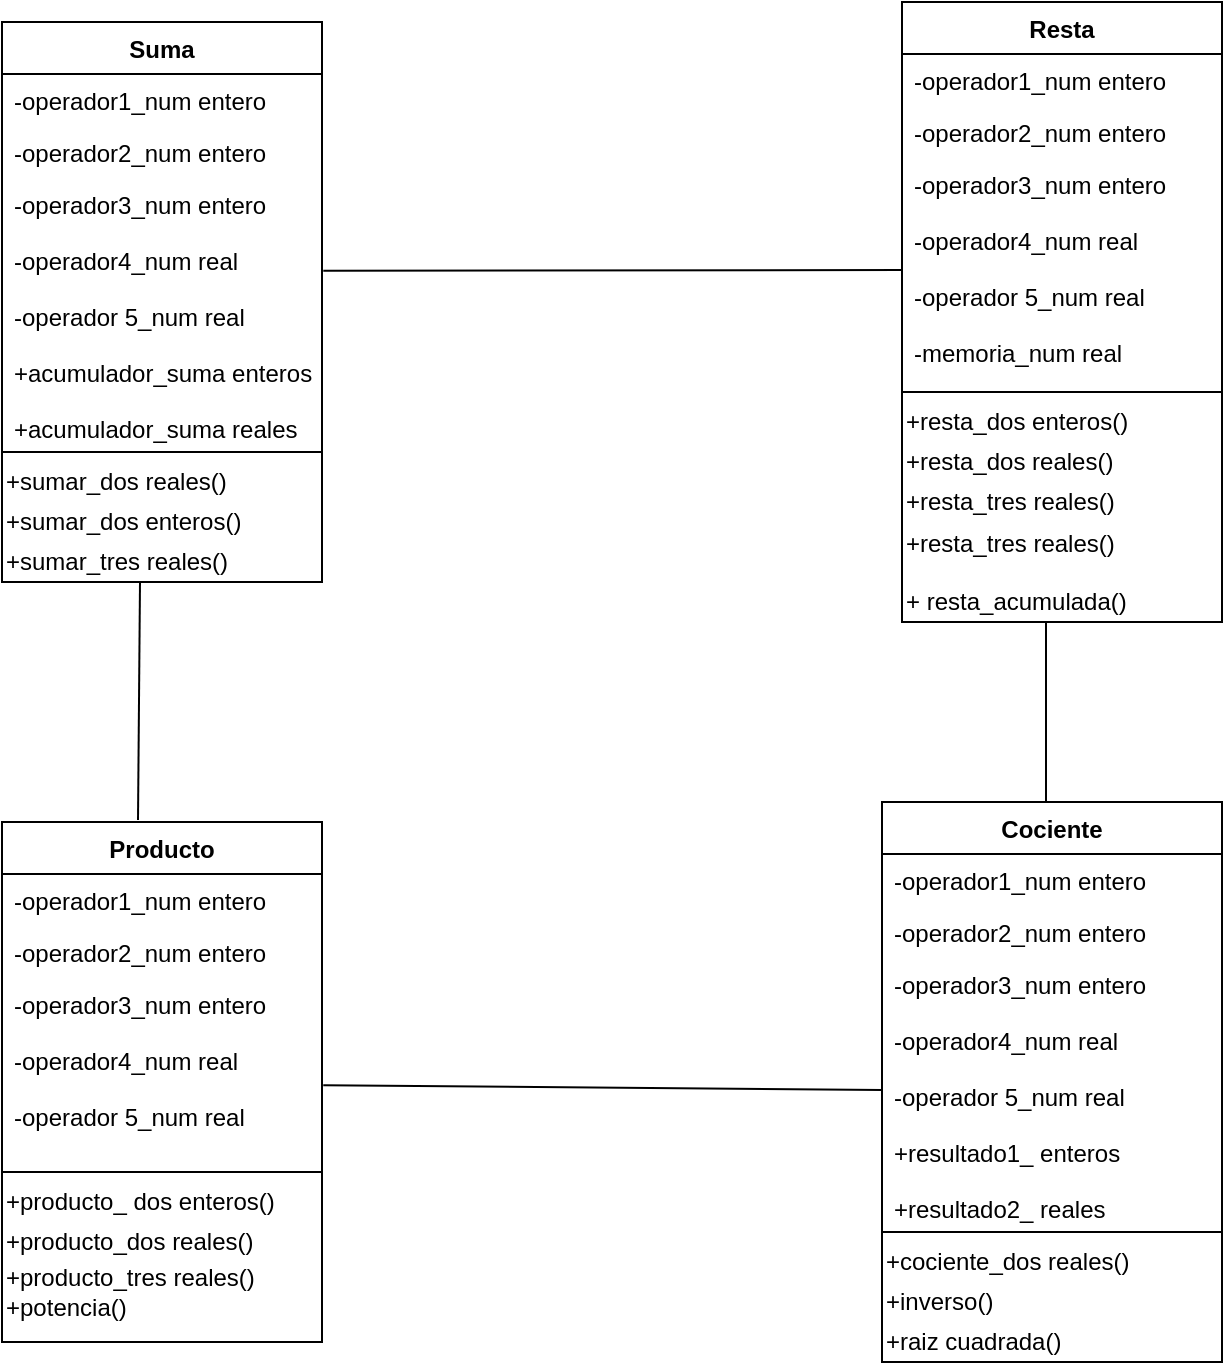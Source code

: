 <mxfile version="14.4.3" type="device"><diagram id="C5RBs43oDa-KdzZeNtuy" name="Page-1"><mxGraphModel dx="768" dy="482" grid="1" gridSize="10" guides="1" tooltips="1" connect="1" arrows="1" fold="1" page="1" pageScale="1" pageWidth="827" pageHeight="1169" math="0" shadow="0"><root><mxCell id="WIyWlLk6GJQsqaUBKTNV-0"/><mxCell id="WIyWlLk6GJQsqaUBKTNV-1" parent="WIyWlLk6GJQsqaUBKTNV-0"/><mxCell id="zkfFHV4jXpPFQw0GAbJ--0" value="Suma" style="swimlane;fontStyle=1;align=center;verticalAlign=top;childLayout=stackLayout;horizontal=1;startSize=26;horizontalStack=0;resizeParent=1;resizeLast=0;collapsible=1;marginBottom=0;rounded=0;shadow=0;strokeWidth=1;" parent="WIyWlLk6GJQsqaUBKTNV-1" vertex="1"><mxGeometry x="60" y="80" width="160" height="280" as="geometry"><mxRectangle x="230" y="140" width="160" height="26" as="alternateBounds"/></mxGeometry></mxCell><mxCell id="zkfFHV4jXpPFQw0GAbJ--1" value="-operador1_num entero" style="text;align=left;verticalAlign=top;spacingLeft=4;spacingRight=4;overflow=hidden;rotatable=0;points=[[0,0.5],[1,0.5]];portConstraint=eastwest;" parent="zkfFHV4jXpPFQw0GAbJ--0" vertex="1"><mxGeometry y="26" width="160" height="26" as="geometry"/></mxCell><mxCell id="zkfFHV4jXpPFQw0GAbJ--2" value="-operador2_num entero" style="text;align=left;verticalAlign=top;spacingLeft=4;spacingRight=4;overflow=hidden;rotatable=0;points=[[0,0.5],[1,0.5]];portConstraint=eastwest;rounded=0;shadow=0;html=0;" parent="zkfFHV4jXpPFQw0GAbJ--0" vertex="1"><mxGeometry y="52" width="160" height="26" as="geometry"/></mxCell><mxCell id="zkfFHV4jXpPFQw0GAbJ--3" value="-operador3_num entero&#10;&#10;-operador4_num real&#10;&#10;-operador 5_num real&#10;&#10;+acumulador_suma enteros&#10;&#10;+acumulador_suma reales" style="text;align=left;verticalAlign=top;spacingLeft=4;spacingRight=4;overflow=hidden;rotatable=0;points=[[0,0.5],[1,0.5]];portConstraint=eastwest;rounded=0;shadow=0;html=0;" parent="zkfFHV4jXpPFQw0GAbJ--0" vertex="1"><mxGeometry y="78" width="160" height="132" as="geometry"/></mxCell><mxCell id="zkfFHV4jXpPFQw0GAbJ--4" value="" style="line;html=1;strokeWidth=1;align=left;verticalAlign=middle;spacingTop=-1;spacingLeft=3;spacingRight=3;rotatable=0;labelPosition=right;points=[];portConstraint=eastwest;" parent="zkfFHV4jXpPFQw0GAbJ--0" vertex="1"><mxGeometry y="210" width="160" height="10" as="geometry"/></mxCell><mxCell id="bJY7AeZOP3lqG92QELOL-4" value="+sumar_dos reales()" style="text;html=1;align=left;verticalAlign=middle;resizable=0;points=[];autosize=1;fontColor=#000000;" vertex="1" parent="zkfFHV4jXpPFQw0GAbJ--0"><mxGeometry y="220" width="160" height="20" as="geometry"/></mxCell><mxCell id="bJY7AeZOP3lqG92QELOL-0" value="+sumar_dos enteros()" style="text;html=1;align=left;verticalAlign=middle;resizable=0;points=[];autosize=1;fontColor=#000000;" vertex="1" parent="zkfFHV4jXpPFQw0GAbJ--0"><mxGeometry y="240" width="160" height="20" as="geometry"/></mxCell><mxCell id="bJY7AeZOP3lqG92QELOL-5" value="+sumar_tres reales()" style="text;html=1;align=left;verticalAlign=middle;resizable=0;points=[];autosize=1;fontColor=#000000;" vertex="1" parent="zkfFHV4jXpPFQw0GAbJ--0"><mxGeometry y="260" width="160" height="20" as="geometry"/></mxCell><mxCell id="bJY7AeZOP3lqG92QELOL-7" value="Resta&#10;" style="swimlane;fontStyle=1;align=center;verticalAlign=top;childLayout=stackLayout;horizontal=1;startSize=26;horizontalStack=0;resizeParent=1;resizeLast=0;collapsible=1;marginBottom=0;rounded=0;shadow=0;strokeWidth=1;" vertex="1" parent="WIyWlLk6GJQsqaUBKTNV-1"><mxGeometry x="510" y="70" width="160" height="310" as="geometry"><mxRectangle x="230" y="140" width="160" height="26" as="alternateBounds"/></mxGeometry></mxCell><mxCell id="bJY7AeZOP3lqG92QELOL-8" value="-operador1_num entero" style="text;align=left;verticalAlign=top;spacingLeft=4;spacingRight=4;overflow=hidden;rotatable=0;points=[[0,0.5],[1,0.5]];portConstraint=eastwest;" vertex="1" parent="bJY7AeZOP3lqG92QELOL-7"><mxGeometry y="26" width="160" height="26" as="geometry"/></mxCell><mxCell id="bJY7AeZOP3lqG92QELOL-9" value="-operador2_num entero" style="text;align=left;verticalAlign=top;spacingLeft=4;spacingRight=4;overflow=hidden;rotatable=0;points=[[0,0.5],[1,0.5]];portConstraint=eastwest;rounded=0;shadow=0;html=0;" vertex="1" parent="bJY7AeZOP3lqG92QELOL-7"><mxGeometry y="52" width="160" height="26" as="geometry"/></mxCell><mxCell id="bJY7AeZOP3lqG92QELOL-10" value="-operador3_num entero&#10;&#10;-operador4_num real&#10;&#10;-operador 5_num real&#10;&#10;-memoria_num real&#10;&#10;" style="text;align=left;verticalAlign=top;spacingLeft=4;spacingRight=4;overflow=hidden;rotatable=0;points=[[0,0.5],[1,0.5]];portConstraint=eastwest;rounded=0;shadow=0;html=0;" vertex="1" parent="bJY7AeZOP3lqG92QELOL-7"><mxGeometry y="78" width="160" height="112" as="geometry"/></mxCell><mxCell id="bJY7AeZOP3lqG92QELOL-11" value="" style="line;html=1;strokeWidth=1;align=left;verticalAlign=middle;spacingTop=-1;spacingLeft=3;spacingRight=3;rotatable=0;labelPosition=right;points=[];portConstraint=eastwest;" vertex="1" parent="bJY7AeZOP3lqG92QELOL-7"><mxGeometry y="190" width="160" height="10" as="geometry"/></mxCell><mxCell id="bJY7AeZOP3lqG92QELOL-12" value="+resta_dos enteros()" style="text;html=1;align=left;verticalAlign=middle;resizable=0;points=[];autosize=1;fontColor=#000000;" vertex="1" parent="bJY7AeZOP3lqG92QELOL-7"><mxGeometry y="200" width="160" height="20" as="geometry"/></mxCell><mxCell id="bJY7AeZOP3lqG92QELOL-13" value="+resta_dos reales()" style="text;html=1;align=left;verticalAlign=middle;resizable=0;points=[];autosize=1;fontColor=#000000;" vertex="1" parent="bJY7AeZOP3lqG92QELOL-7"><mxGeometry y="220" width="160" height="20" as="geometry"/></mxCell><mxCell id="bJY7AeZOP3lqG92QELOL-14" value="+resta_tres reales()" style="text;html=1;align=left;verticalAlign=middle;resizable=0;points=[];autosize=1;fontColor=#000000;" vertex="1" parent="bJY7AeZOP3lqG92QELOL-7"><mxGeometry y="240" width="160" height="20" as="geometry"/></mxCell><mxCell id="bJY7AeZOP3lqG92QELOL-15" value="+resta_tres reales()&lt;br&gt;&lt;br&gt;+ resta_acumulada()" style="text;html=1;align=left;verticalAlign=middle;resizable=0;points=[];autosize=1;fontColor=#000000;" vertex="1" parent="bJY7AeZOP3lqG92QELOL-7"><mxGeometry y="260" width="160" height="50" as="geometry"/></mxCell><mxCell id="bJY7AeZOP3lqG92QELOL-26" value="Producto" style="swimlane;fontStyle=1;align=center;verticalAlign=top;childLayout=stackLayout;horizontal=1;startSize=26;horizontalStack=0;resizeParent=1;resizeLast=0;collapsible=1;marginBottom=0;rounded=0;shadow=0;strokeWidth=1;" vertex="1" parent="WIyWlLk6GJQsqaUBKTNV-1"><mxGeometry x="60" y="480" width="160" height="260" as="geometry"><mxRectangle x="230" y="140" width="160" height="26" as="alternateBounds"/></mxGeometry></mxCell><mxCell id="bJY7AeZOP3lqG92QELOL-27" value="-operador1_num entero" style="text;align=left;verticalAlign=top;spacingLeft=4;spacingRight=4;overflow=hidden;rotatable=0;points=[[0,0.5],[1,0.5]];portConstraint=eastwest;" vertex="1" parent="bJY7AeZOP3lqG92QELOL-26"><mxGeometry y="26" width="160" height="26" as="geometry"/></mxCell><mxCell id="bJY7AeZOP3lqG92QELOL-28" value="-operador2_num entero" style="text;align=left;verticalAlign=top;spacingLeft=4;spacingRight=4;overflow=hidden;rotatable=0;points=[[0,0.5],[1,0.5]];portConstraint=eastwest;rounded=0;shadow=0;html=0;" vertex="1" parent="bJY7AeZOP3lqG92QELOL-26"><mxGeometry y="52" width="160" height="26" as="geometry"/></mxCell><mxCell id="bJY7AeZOP3lqG92QELOL-29" value="-operador3_num entero&#10;&#10;-operador4_num real&#10;&#10;-operador 5_num real&#10;&#10;&#10;&#10;" style="text;align=left;verticalAlign=top;spacingLeft=4;spacingRight=4;overflow=hidden;rotatable=0;points=[[0,0.5],[1,0.5]];portConstraint=eastwest;rounded=0;shadow=0;html=0;" vertex="1" parent="bJY7AeZOP3lqG92QELOL-26"><mxGeometry y="78" width="160" height="92" as="geometry"/></mxCell><mxCell id="bJY7AeZOP3lqG92QELOL-30" value="" style="line;html=1;strokeWidth=1;align=left;verticalAlign=middle;spacingTop=-1;spacingLeft=3;spacingRight=3;rotatable=0;labelPosition=right;points=[];portConstraint=eastwest;" vertex="1" parent="bJY7AeZOP3lqG92QELOL-26"><mxGeometry y="170" width="160" height="10" as="geometry"/></mxCell><mxCell id="bJY7AeZOP3lqG92QELOL-31" value="+producto_ dos enteros()" style="text;html=1;align=left;verticalAlign=middle;resizable=0;points=[];autosize=1;fontColor=#000000;" vertex="1" parent="bJY7AeZOP3lqG92QELOL-26"><mxGeometry y="180" width="160" height="20" as="geometry"/></mxCell><mxCell id="bJY7AeZOP3lqG92QELOL-32" value="+producto_dos reales()" style="text;html=1;align=left;verticalAlign=middle;resizable=0;points=[];autosize=1;fontColor=#000000;" vertex="1" parent="bJY7AeZOP3lqG92QELOL-26"><mxGeometry y="200" width="160" height="20" as="geometry"/></mxCell><mxCell id="bJY7AeZOP3lqG92QELOL-33" value="+producto_tres reales()&lt;br&gt;+potencia()" style="text;html=1;align=left;verticalAlign=middle;resizable=0;points=[];autosize=1;fontColor=#000000;" vertex="1" parent="bJY7AeZOP3lqG92QELOL-26"><mxGeometry y="220" width="160" height="30" as="geometry"/></mxCell><mxCell id="bJY7AeZOP3lqG92QELOL-35" value="Cociente" style="swimlane;fontStyle=1;align=center;verticalAlign=top;childLayout=stackLayout;horizontal=1;startSize=26;horizontalStack=0;resizeParent=1;resizeLast=0;collapsible=1;marginBottom=0;rounded=0;shadow=0;strokeWidth=1;" vertex="1" parent="WIyWlLk6GJQsqaUBKTNV-1"><mxGeometry x="500" y="470" width="170" height="280" as="geometry"><mxRectangle x="230" y="140" width="160" height="26" as="alternateBounds"/></mxGeometry></mxCell><mxCell id="bJY7AeZOP3lqG92QELOL-36" value="-operador1_num entero" style="text;align=left;verticalAlign=top;spacingLeft=4;spacingRight=4;overflow=hidden;rotatable=0;points=[[0,0.5],[1,0.5]];portConstraint=eastwest;" vertex="1" parent="bJY7AeZOP3lqG92QELOL-35"><mxGeometry y="26" width="170" height="26" as="geometry"/></mxCell><mxCell id="bJY7AeZOP3lqG92QELOL-37" value="-operador2_num entero" style="text;align=left;verticalAlign=top;spacingLeft=4;spacingRight=4;overflow=hidden;rotatable=0;points=[[0,0.5],[1,0.5]];portConstraint=eastwest;rounded=0;shadow=0;html=0;" vertex="1" parent="bJY7AeZOP3lqG92QELOL-35"><mxGeometry y="52" width="170" height="26" as="geometry"/></mxCell><mxCell id="bJY7AeZOP3lqG92QELOL-38" value="-operador3_num entero&#10;&#10;-operador4_num real&#10;&#10;-operador 5_num real&#10;&#10;+resultado1_ enteros&#10;&#10;+resultado2_ reales" style="text;align=left;verticalAlign=top;spacingLeft=4;spacingRight=4;overflow=hidden;rotatable=0;points=[[0,0.5],[1,0.5]];portConstraint=eastwest;rounded=0;shadow=0;html=0;" vertex="1" parent="bJY7AeZOP3lqG92QELOL-35"><mxGeometry y="78" width="170" height="132" as="geometry"/></mxCell><mxCell id="bJY7AeZOP3lqG92QELOL-39" value="" style="line;html=1;strokeWidth=1;align=left;verticalAlign=middle;spacingTop=-1;spacingLeft=3;spacingRight=3;rotatable=0;labelPosition=right;points=[];portConstraint=eastwest;" vertex="1" parent="bJY7AeZOP3lqG92QELOL-35"><mxGeometry y="210" width="170" height="10" as="geometry"/></mxCell><mxCell id="bJY7AeZOP3lqG92QELOL-40" value="+cociente_dos reales()" style="text;html=1;align=left;verticalAlign=middle;resizable=0;points=[];autosize=1;fontColor=#000000;" vertex="1" parent="bJY7AeZOP3lqG92QELOL-35"><mxGeometry y="220" width="170" height="20" as="geometry"/></mxCell><mxCell id="bJY7AeZOP3lqG92QELOL-41" value="+inverso()" style="text;html=1;align=left;verticalAlign=middle;resizable=0;points=[];autosize=1;fontColor=#000000;" vertex="1" parent="bJY7AeZOP3lqG92QELOL-35"><mxGeometry y="240" width="170" height="20" as="geometry"/></mxCell><mxCell id="bJY7AeZOP3lqG92QELOL-42" value="+raiz cuadrada()" style="text;html=1;align=left;verticalAlign=middle;resizable=0;points=[];autosize=1;fontColor=#000000;" vertex="1" parent="bJY7AeZOP3lqG92QELOL-35"><mxGeometry y="260" width="170" height="20" as="geometry"/></mxCell><mxCell id="bJY7AeZOP3lqG92QELOL-43" value="" style="endArrow=none;html=1;fontColor=#000000;exitX=1.004;exitY=0.351;exitDx=0;exitDy=0;exitPerimeter=0;entryX=0;entryY=0.5;entryDx=0;entryDy=0;" edge="1" parent="WIyWlLk6GJQsqaUBKTNV-1" source="zkfFHV4jXpPFQw0GAbJ--3" target="bJY7AeZOP3lqG92QELOL-10"><mxGeometry width="50" height="50" relative="1" as="geometry"><mxPoint x="380" y="320" as="sourcePoint"/><mxPoint x="430" y="270" as="targetPoint"/></mxGeometry></mxCell><mxCell id="bJY7AeZOP3lqG92QELOL-44" value="" style="endArrow=none;html=1;fontColor=#000000;exitX=0.425;exitY=-0.004;exitDx=0;exitDy=0;exitPerimeter=0;" edge="1" parent="WIyWlLk6GJQsqaUBKTNV-1" source="bJY7AeZOP3lqG92QELOL-26"><mxGeometry width="50" height="50" relative="1" as="geometry"><mxPoint x="380" y="520" as="sourcePoint"/><mxPoint x="129" y="360" as="targetPoint"/></mxGeometry></mxCell><mxCell id="bJY7AeZOP3lqG92QELOL-46" value="" style="endArrow=none;html=1;fontColor=#000000;" edge="1" parent="WIyWlLk6GJQsqaUBKTNV-1"><mxGeometry width="50" height="50" relative="1" as="geometry"><mxPoint x="582" y="470" as="sourcePoint"/><mxPoint x="582" y="380" as="targetPoint"/></mxGeometry></mxCell><mxCell id="bJY7AeZOP3lqG92QELOL-47" value="" style="endArrow=none;html=1;fontColor=#000000;exitX=1.004;exitY=0.583;exitDx=0;exitDy=0;exitPerimeter=0;entryX=0;entryY=0.5;entryDx=0;entryDy=0;" edge="1" parent="WIyWlLk6GJQsqaUBKTNV-1" source="bJY7AeZOP3lqG92QELOL-29" target="bJY7AeZOP3lqG92QELOL-38"><mxGeometry width="50" height="50" relative="1" as="geometry"><mxPoint x="380" y="320" as="sourcePoint"/><mxPoint x="430" y="270" as="targetPoint"/></mxGeometry></mxCell></root></mxGraphModel></diagram></mxfile>